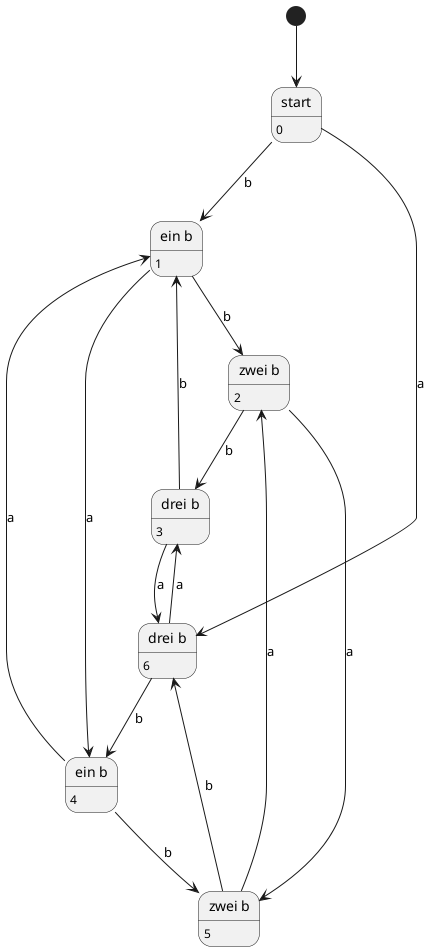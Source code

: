 @startuml
[*] --> 0

state "start" as 0

state "ein b" as 1
state "zwei b" as 2
state "drei b" as 3

0 --> 1 : b

1 --> 2 : b
1 --> 4 : a
4 --> 1 : a

2 --> 3 : b

3 --> 1 : b

2--> 5 : a
5 --> 2 : a

3 --> 6 : a
6 --> 3 : a

state "ein b" as 4
state "zwei b" as 5
state "drei b" as 6

0 --> 6 : a
4 --> 5 : b
5 --> 6 : b
6 --> 4 : b


0: 0
1: 1
2: 2
3: 3
4: 4
5: 5
6: 6


@enduml
